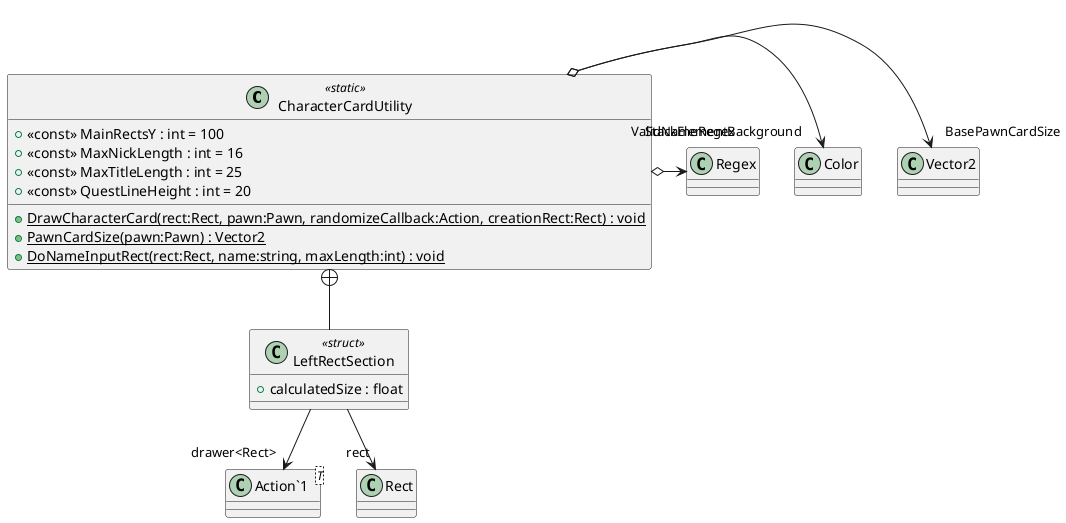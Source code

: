 @startuml
class CharacterCardUtility <<static>> {
    + <<const>> MainRectsY : int = 100
    + <<const>> MaxNickLength : int = 16
    + <<const>> MaxTitleLength : int = 25
    + <<const>> QuestLineHeight : int = 20
    + {static} DrawCharacterCard(rect:Rect, pawn:Pawn, randomizeCallback:Action, creationRect:Rect) : void
    + {static} PawnCardSize(pawn:Pawn) : Vector2
    + {static} DoNameInputRect(rect:Rect, name:string, maxLength:int) : void
}
class LeftRectSection <<struct>> {
    + calculatedSize : float
}
class "Action`1"<T> {
}
CharacterCardUtility o-> "BasePawnCardSize" Vector2
CharacterCardUtility o-> "StackElementBackground" Color
CharacterCardUtility o-> "ValidNameRegex" Regex
CharacterCardUtility +-- LeftRectSection
LeftRectSection --> "rect" Rect
LeftRectSection --> "drawer<Rect>" "Action`1"
@enduml
